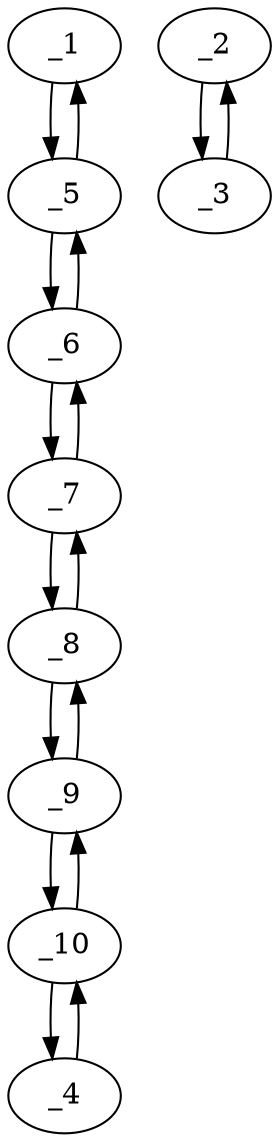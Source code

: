 digraph s1322_09 {
	_1	 [x="132.000000",
		y="113.000000"];
	_5	 [x="142.000000",
		y="123.000000"];
	_1 -> _5	 [angle="0.785398",
		orient="0.707107"];
	_2	 [x="116.000000",
		y="121.000000"];
	_3	 [x="107.000000",
		y="136.000000"];
	_2 -> _3	 [angle="2.111216",
		orient="0.857493"];
	_3 -> _2	 [angle="-1.030377",
		orient="-0.857493"];
	_4	 [x="193.000000",
		y="187.000000"];
	_10	 [x="193.000000",
		y="173.000000"];
	_4 -> _10	 [angle="-1.570796",
		orient="-1.000000"];
	_5 -> _1	 [angle="-2.356194",
		orient="-0.707107"];
	_6	 [x="156.000000",
		y="129.000000"];
	_5 -> _6	 [angle="0.404892",
		orient="0.393919"];
	_6 -> _5	 [angle="-2.736701",
		orient="-0.393919"];
	_7	 [x="168.000000",
		y="137.000000"];
	_6 -> _7	 [angle="0.588003",
		orient="0.554700"];
	_7 -> _6	 [angle="-2.553590",
		orient="-0.554700"];
	_8	 [x="180.000000",
		y="146.000000"];
	_7 -> _8	 [angle="0.643501",
		orient="0.600000"];
	_8 -> _7	 [angle="-2.498092",
		orient="-0.600000"];
	_9	 [x="189.000000",
		y="157.000000"];
	_8 -> _9	 [angle="0.885067",
		orient="0.773957"];
	_9 -> _8	 [angle="-2.256526",
		orient="-0.773957"];
	_9 -> _10	 [angle="1.325818",
		orient="0.970143"];
	_10 -> _4	 [angle="1.570796",
		orient="1.000000"];
	_10 -> _9	 [angle="-1.815775",
		orient="-0.970143"];
}
